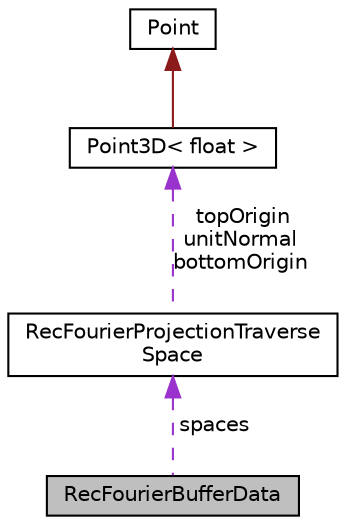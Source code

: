 digraph "RecFourierBufferData"
{
  edge [fontname="Helvetica",fontsize="10",labelfontname="Helvetica",labelfontsize="10"];
  node [fontname="Helvetica",fontsize="10",shape=record];
  Node2 [label="RecFourierBufferData",height=0.2,width=0.4,color="black", fillcolor="grey75", style="filled", fontcolor="black"];
  Node3 -> Node2 [dir="back",color="darkorchid3",fontsize="10",style="dashed",label=" spaces" ,fontname="Helvetica"];
  Node3 [label="RecFourierProjectionTraverse\lSpace",height=0.2,width=0.4,color="black", fillcolor="white", style="filled",URL="$structRecFourierProjectionTraverseSpace.html"];
  Node4 -> Node3 [dir="back",color="darkorchid3",fontsize="10",style="dashed",label=" topOrigin\nunitNormal\nbottomOrigin" ,fontname="Helvetica"];
  Node4 [label="Point3D\< float \>",height=0.2,width=0.4,color="black", fillcolor="white", style="filled",URL="$classPoint3D.html"];
  Node5 -> Node4 [dir="back",color="firebrick4",fontsize="10",style="solid",fontname="Helvetica"];
  Node5 [label="Point",height=0.2,width=0.4,color="black", fillcolor="white", style="filled",URL="$structPoint.html"];
}
